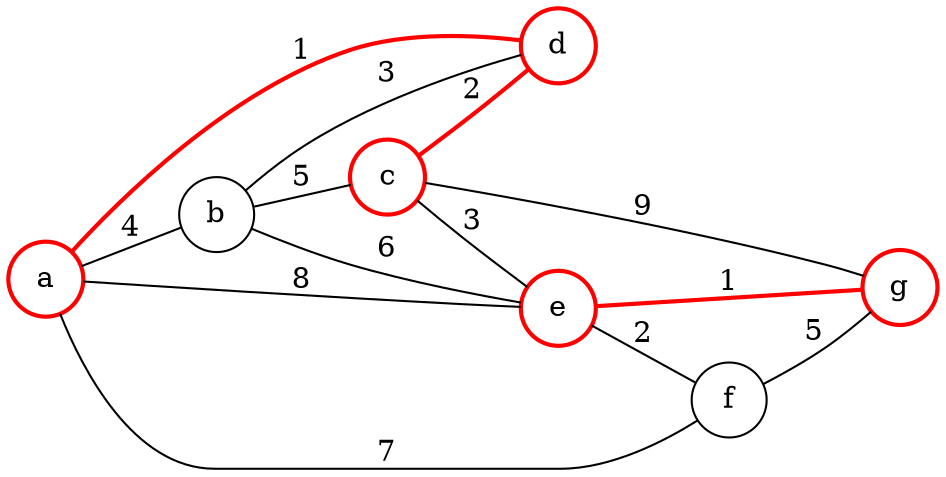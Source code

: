 graph G {rankdir=LR;
  a [shape="circle", label="a", pos="-1,0!", color=red, style=bold] ;
  b [shape="circle", label="b", pos="0,0!"] ;
  c [shape="circle", label="c", pos="1,0!", color=red, style=bold] ;
  d [shape="circle", label="d", pos="0,1!", color=red, style=bold] ;
  e [shape="circle", label="e", pos="0,-1!", color=red, style=bold] ;
  f [shape="circle", label="f", pos="-1,-1.5!"] ;
  g [shape="circle", label="g", pos="1,-1.5!", color=red, style=bold] ;

a -- b [label="4"];
a -- d [label="1", color=red, style=bold];
a -- e [label="8"];
a -- f [label="7"];
b -- d [label="3"];
b -- c [label="5"];
b -- e [label="6"];
c -- d [label="2", color=red, style=bold];
c -- e [label="3"];
c -- g [label="9"];
e -- f [label="2"];
e -- g [label="1", color=red, style=bold];
f -- g [label="5"];
}
